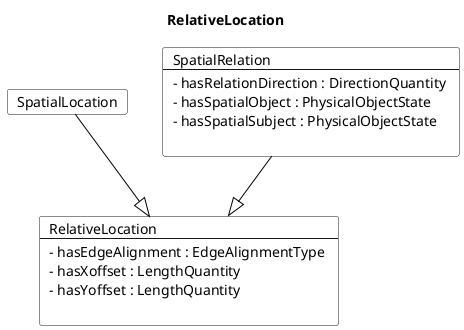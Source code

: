 @startuml
Title RelativeLocation 

Card RelativeLocation #fff [
RelativeLocation
----
- hasEdgeAlignment : EdgeAlignmentType 
- hasXoffset : LengthQuantity 
- hasYoffset : LengthQuantity 

]
Card SpatialLocation #fff [
SpatialLocation
]
SpatialLocation --|> RelativeLocation  #000 
Card SpatialRelation #fff [
SpatialRelation
----
- hasRelationDirection : DirectionQuantity 
- hasSpatialObject : PhysicalObjectState 
- hasSpatialSubject : PhysicalObjectState 

]
SpatialRelation --|> RelativeLocation  #000 
@enduml